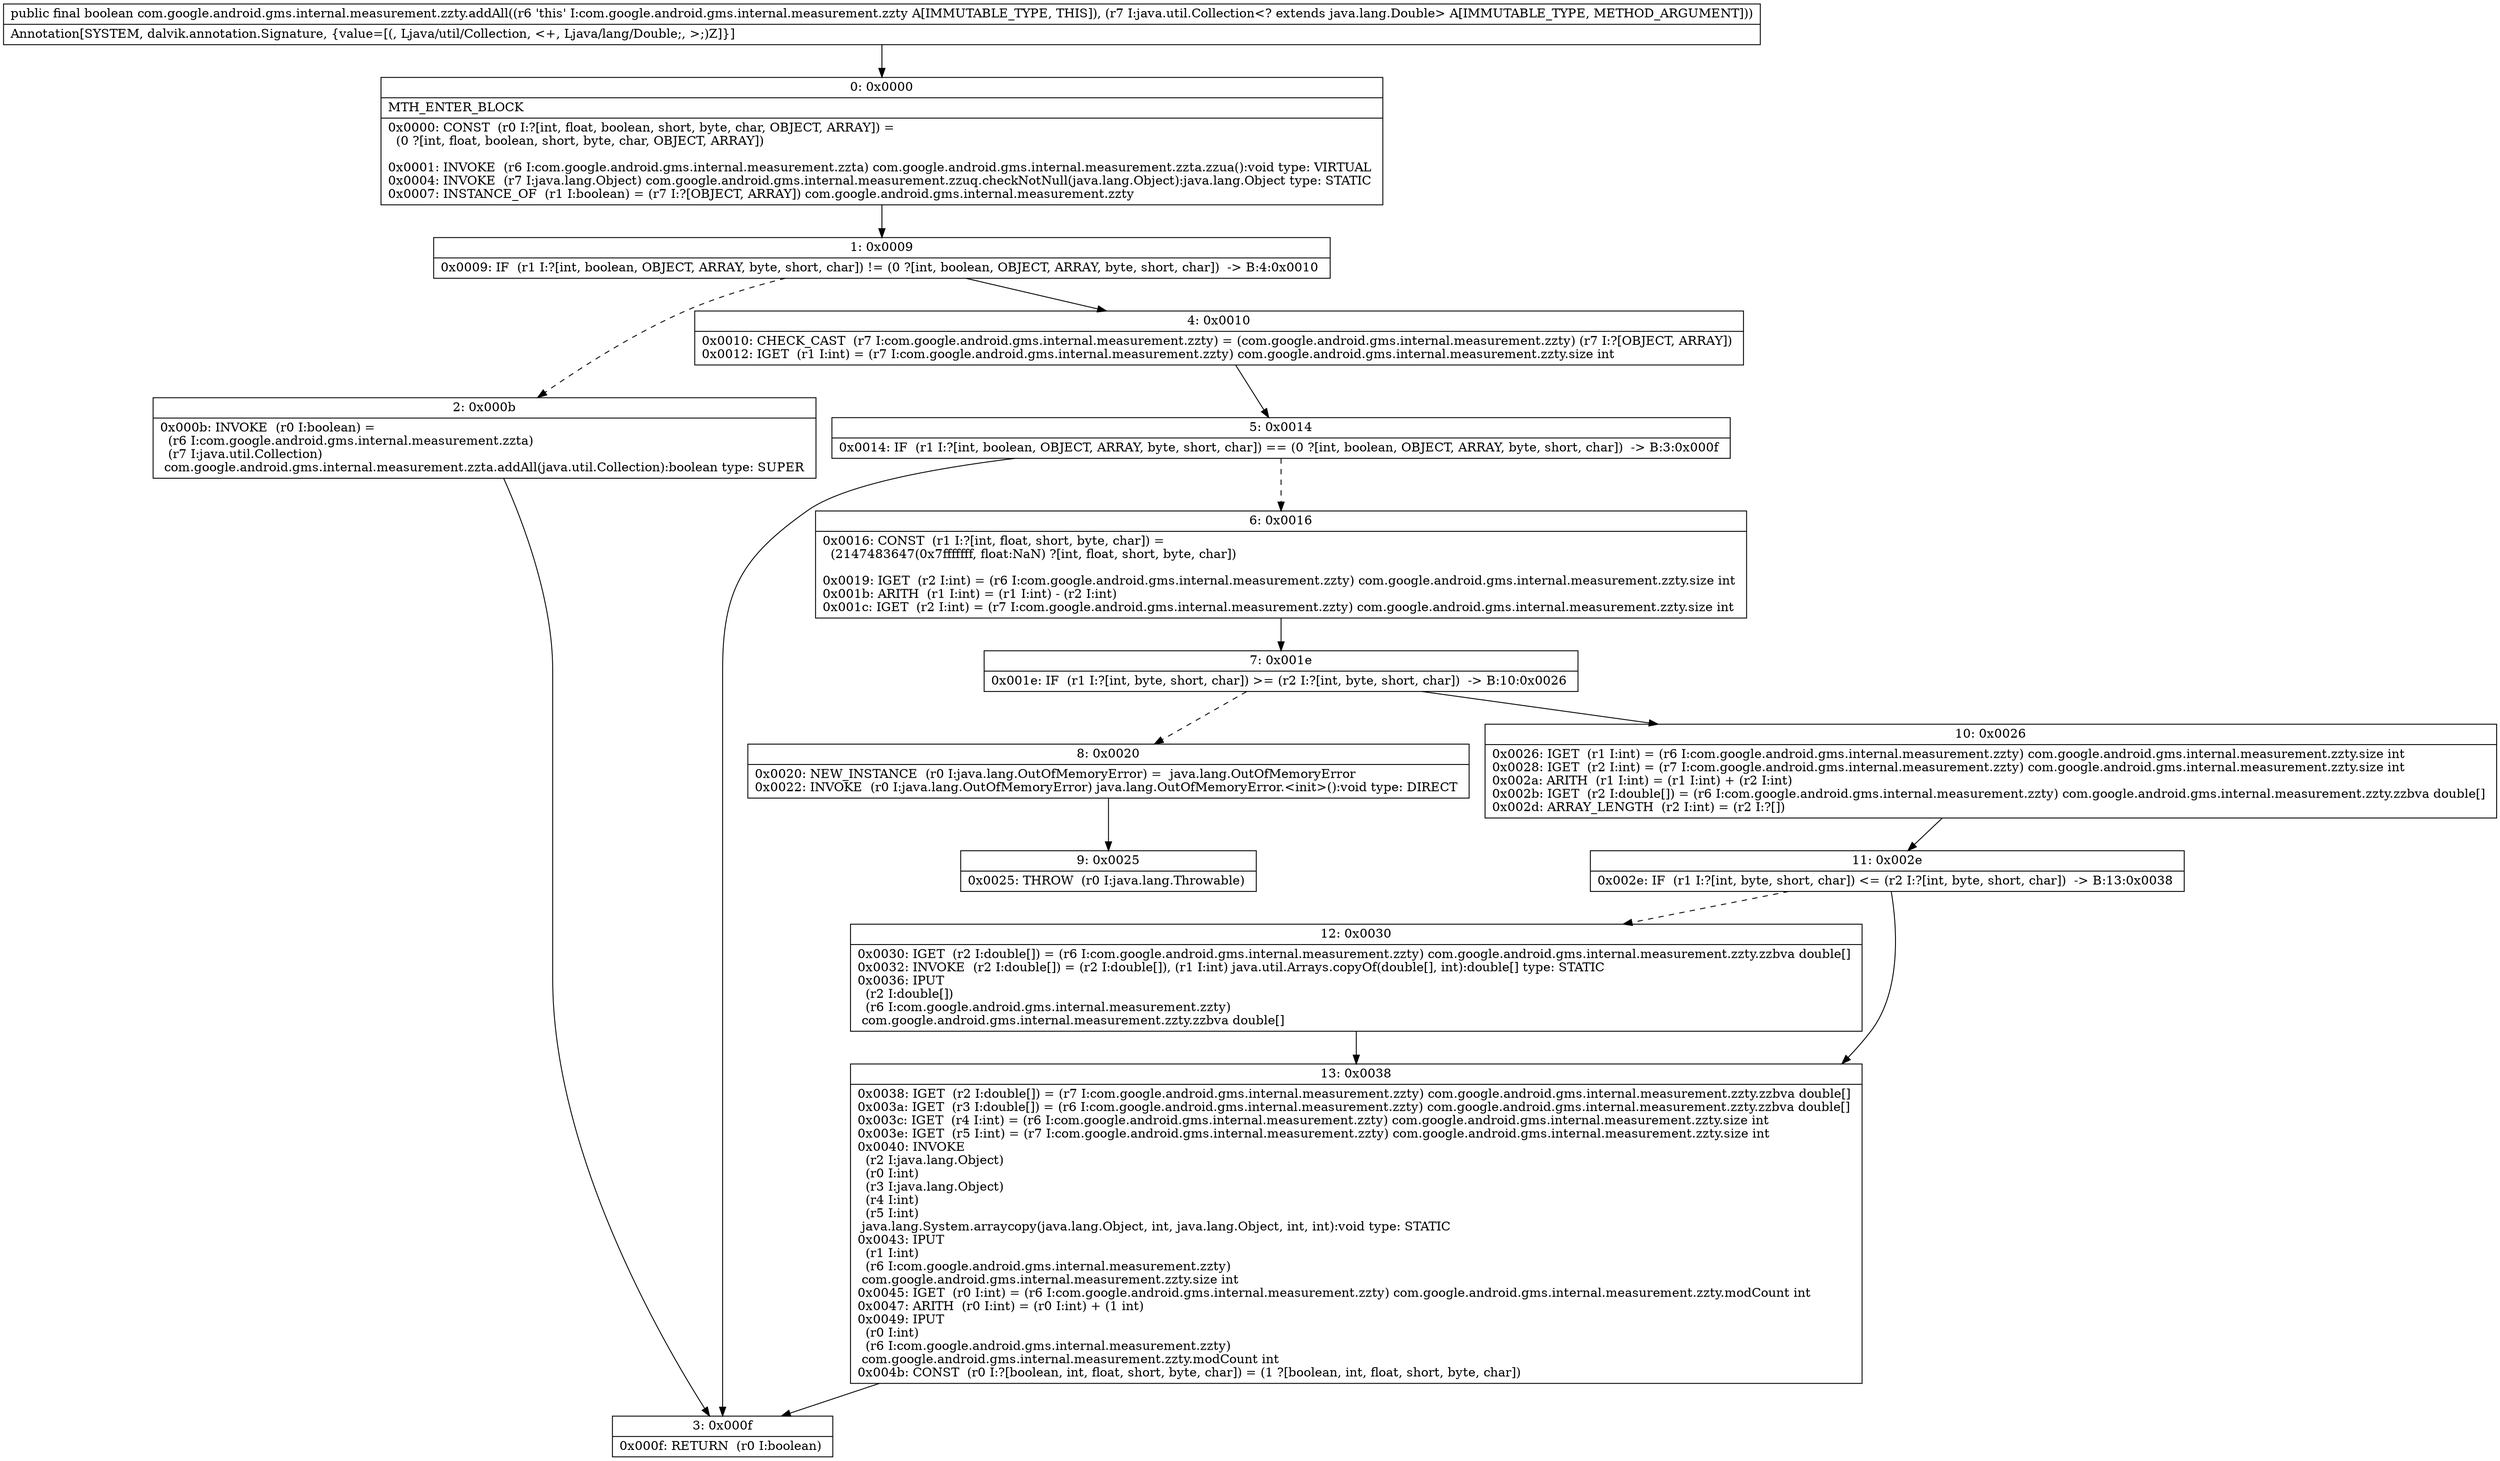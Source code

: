 digraph "CFG forcom.google.android.gms.internal.measurement.zzty.addAll(Ljava\/util\/Collection;)Z" {
Node_0 [shape=record,label="{0\:\ 0x0000|MTH_ENTER_BLOCK\l|0x0000: CONST  (r0 I:?[int, float, boolean, short, byte, char, OBJECT, ARRAY]) = \l  (0 ?[int, float, boolean, short, byte, char, OBJECT, ARRAY])\l \l0x0001: INVOKE  (r6 I:com.google.android.gms.internal.measurement.zzta) com.google.android.gms.internal.measurement.zzta.zzua():void type: VIRTUAL \l0x0004: INVOKE  (r7 I:java.lang.Object) com.google.android.gms.internal.measurement.zzuq.checkNotNull(java.lang.Object):java.lang.Object type: STATIC \l0x0007: INSTANCE_OF  (r1 I:boolean) = (r7 I:?[OBJECT, ARRAY]) com.google.android.gms.internal.measurement.zzty \l}"];
Node_1 [shape=record,label="{1\:\ 0x0009|0x0009: IF  (r1 I:?[int, boolean, OBJECT, ARRAY, byte, short, char]) != (0 ?[int, boolean, OBJECT, ARRAY, byte, short, char])  \-\> B:4:0x0010 \l}"];
Node_2 [shape=record,label="{2\:\ 0x000b|0x000b: INVOKE  (r0 I:boolean) = \l  (r6 I:com.google.android.gms.internal.measurement.zzta)\l  (r7 I:java.util.Collection)\l com.google.android.gms.internal.measurement.zzta.addAll(java.util.Collection):boolean type: SUPER \l}"];
Node_3 [shape=record,label="{3\:\ 0x000f|0x000f: RETURN  (r0 I:boolean) \l}"];
Node_4 [shape=record,label="{4\:\ 0x0010|0x0010: CHECK_CAST  (r7 I:com.google.android.gms.internal.measurement.zzty) = (com.google.android.gms.internal.measurement.zzty) (r7 I:?[OBJECT, ARRAY]) \l0x0012: IGET  (r1 I:int) = (r7 I:com.google.android.gms.internal.measurement.zzty) com.google.android.gms.internal.measurement.zzty.size int \l}"];
Node_5 [shape=record,label="{5\:\ 0x0014|0x0014: IF  (r1 I:?[int, boolean, OBJECT, ARRAY, byte, short, char]) == (0 ?[int, boolean, OBJECT, ARRAY, byte, short, char])  \-\> B:3:0x000f \l}"];
Node_6 [shape=record,label="{6\:\ 0x0016|0x0016: CONST  (r1 I:?[int, float, short, byte, char]) = \l  (2147483647(0x7fffffff, float:NaN) ?[int, float, short, byte, char])\l \l0x0019: IGET  (r2 I:int) = (r6 I:com.google.android.gms.internal.measurement.zzty) com.google.android.gms.internal.measurement.zzty.size int \l0x001b: ARITH  (r1 I:int) = (r1 I:int) \- (r2 I:int) \l0x001c: IGET  (r2 I:int) = (r7 I:com.google.android.gms.internal.measurement.zzty) com.google.android.gms.internal.measurement.zzty.size int \l}"];
Node_7 [shape=record,label="{7\:\ 0x001e|0x001e: IF  (r1 I:?[int, byte, short, char]) \>= (r2 I:?[int, byte, short, char])  \-\> B:10:0x0026 \l}"];
Node_8 [shape=record,label="{8\:\ 0x0020|0x0020: NEW_INSTANCE  (r0 I:java.lang.OutOfMemoryError) =  java.lang.OutOfMemoryError \l0x0022: INVOKE  (r0 I:java.lang.OutOfMemoryError) java.lang.OutOfMemoryError.\<init\>():void type: DIRECT \l}"];
Node_9 [shape=record,label="{9\:\ 0x0025|0x0025: THROW  (r0 I:java.lang.Throwable) \l}"];
Node_10 [shape=record,label="{10\:\ 0x0026|0x0026: IGET  (r1 I:int) = (r6 I:com.google.android.gms.internal.measurement.zzty) com.google.android.gms.internal.measurement.zzty.size int \l0x0028: IGET  (r2 I:int) = (r7 I:com.google.android.gms.internal.measurement.zzty) com.google.android.gms.internal.measurement.zzty.size int \l0x002a: ARITH  (r1 I:int) = (r1 I:int) + (r2 I:int) \l0x002b: IGET  (r2 I:double[]) = (r6 I:com.google.android.gms.internal.measurement.zzty) com.google.android.gms.internal.measurement.zzty.zzbva double[] \l0x002d: ARRAY_LENGTH  (r2 I:int) = (r2 I:?[]) \l}"];
Node_11 [shape=record,label="{11\:\ 0x002e|0x002e: IF  (r1 I:?[int, byte, short, char]) \<= (r2 I:?[int, byte, short, char])  \-\> B:13:0x0038 \l}"];
Node_12 [shape=record,label="{12\:\ 0x0030|0x0030: IGET  (r2 I:double[]) = (r6 I:com.google.android.gms.internal.measurement.zzty) com.google.android.gms.internal.measurement.zzty.zzbva double[] \l0x0032: INVOKE  (r2 I:double[]) = (r2 I:double[]), (r1 I:int) java.util.Arrays.copyOf(double[], int):double[] type: STATIC \l0x0036: IPUT  \l  (r2 I:double[])\l  (r6 I:com.google.android.gms.internal.measurement.zzty)\l com.google.android.gms.internal.measurement.zzty.zzbva double[] \l}"];
Node_13 [shape=record,label="{13\:\ 0x0038|0x0038: IGET  (r2 I:double[]) = (r7 I:com.google.android.gms.internal.measurement.zzty) com.google.android.gms.internal.measurement.zzty.zzbva double[] \l0x003a: IGET  (r3 I:double[]) = (r6 I:com.google.android.gms.internal.measurement.zzty) com.google.android.gms.internal.measurement.zzty.zzbva double[] \l0x003c: IGET  (r4 I:int) = (r6 I:com.google.android.gms.internal.measurement.zzty) com.google.android.gms.internal.measurement.zzty.size int \l0x003e: IGET  (r5 I:int) = (r7 I:com.google.android.gms.internal.measurement.zzty) com.google.android.gms.internal.measurement.zzty.size int \l0x0040: INVOKE  \l  (r2 I:java.lang.Object)\l  (r0 I:int)\l  (r3 I:java.lang.Object)\l  (r4 I:int)\l  (r5 I:int)\l java.lang.System.arraycopy(java.lang.Object, int, java.lang.Object, int, int):void type: STATIC \l0x0043: IPUT  \l  (r1 I:int)\l  (r6 I:com.google.android.gms.internal.measurement.zzty)\l com.google.android.gms.internal.measurement.zzty.size int \l0x0045: IGET  (r0 I:int) = (r6 I:com.google.android.gms.internal.measurement.zzty) com.google.android.gms.internal.measurement.zzty.modCount int \l0x0047: ARITH  (r0 I:int) = (r0 I:int) + (1 int) \l0x0049: IPUT  \l  (r0 I:int)\l  (r6 I:com.google.android.gms.internal.measurement.zzty)\l com.google.android.gms.internal.measurement.zzty.modCount int \l0x004b: CONST  (r0 I:?[boolean, int, float, short, byte, char]) = (1 ?[boolean, int, float, short, byte, char]) \l}"];
MethodNode[shape=record,label="{public final boolean com.google.android.gms.internal.measurement.zzty.addAll((r6 'this' I:com.google.android.gms.internal.measurement.zzty A[IMMUTABLE_TYPE, THIS]), (r7 I:java.util.Collection\<? extends java.lang.Double\> A[IMMUTABLE_TYPE, METHOD_ARGUMENT]))  | Annotation[SYSTEM, dalvik.annotation.Signature, \{value=[(, Ljava\/util\/Collection, \<+, Ljava\/lang\/Double;, \>;)Z]\}]\l}"];
MethodNode -> Node_0;
Node_0 -> Node_1;
Node_1 -> Node_2[style=dashed];
Node_1 -> Node_4;
Node_2 -> Node_3;
Node_4 -> Node_5;
Node_5 -> Node_3;
Node_5 -> Node_6[style=dashed];
Node_6 -> Node_7;
Node_7 -> Node_8[style=dashed];
Node_7 -> Node_10;
Node_8 -> Node_9;
Node_10 -> Node_11;
Node_11 -> Node_12[style=dashed];
Node_11 -> Node_13;
Node_12 -> Node_13;
Node_13 -> Node_3;
}

